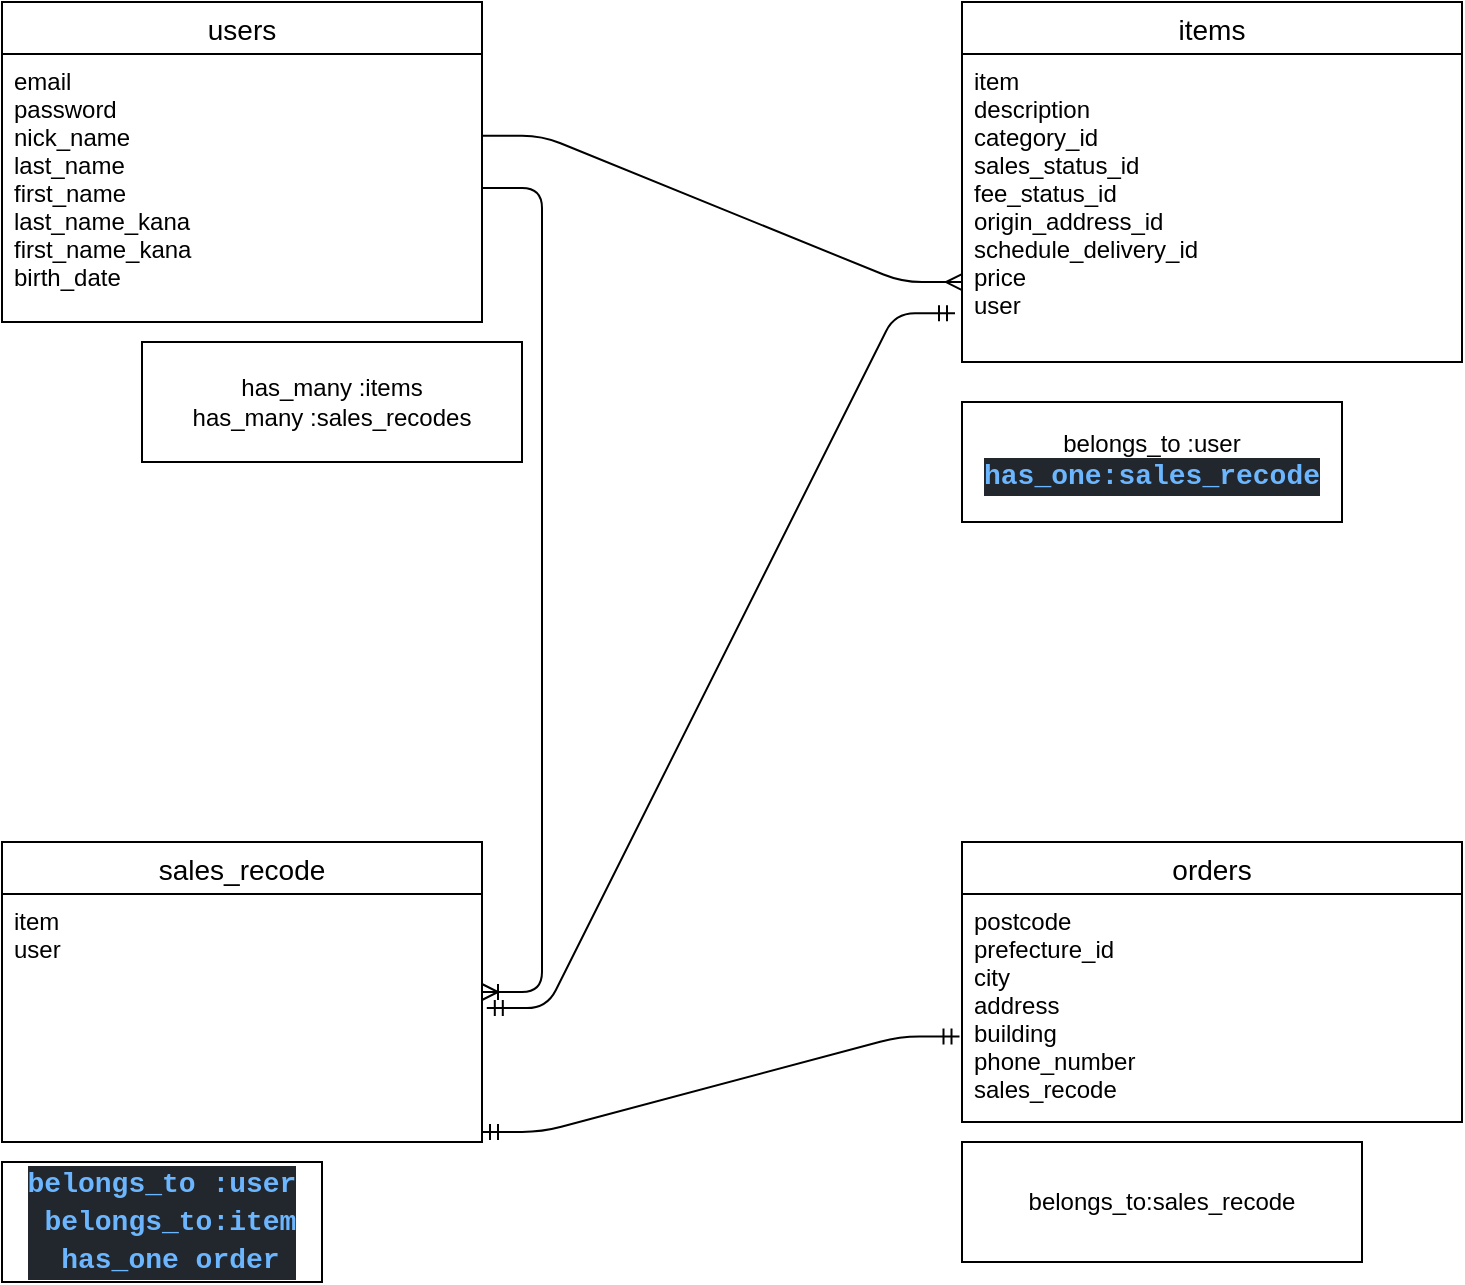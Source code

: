 <mxfile>
    <diagram id="27GWq-cPOnOxG4VY8avy" name="ページ1">
        <mxGraphModel dx="1442" dy="988" grid="1" gridSize="10" guides="1" tooltips="1" connect="1" arrows="1" fold="1" page="1" pageScale="1" pageWidth="827" pageHeight="1169" math="0" shadow="0">
            <root>
                <mxCell id="0"/>
                <mxCell id="1" parent="0"/>
                <mxCell id="2" value="users" style="swimlane;fontStyle=0;childLayout=stackLayout;horizontal=1;startSize=26;horizontalStack=0;resizeParent=1;resizeParentMax=0;resizeLast=0;collapsible=1;marginBottom=0;align=center;fontSize=14;" parent="1" vertex="1">
                    <mxGeometry x="40" y="120" width="240" height="160" as="geometry"/>
                </mxCell>
                <mxCell id="5" value="email&#10;password&#10;nick_name&#10;last_name&#10;first_name&#10;last_name_kana&#10;first_name_kana&#10;birth_date" style="text;strokeColor=none;fillColor=none;spacingLeft=4;spacingRight=4;overflow=hidden;rotatable=0;points=[[0,0.5],[1,0.5]];portConstraint=eastwest;fontSize=12;" parent="2" vertex="1">
                    <mxGeometry y="26" width="240" height="134" as="geometry"/>
                </mxCell>
                <mxCell id="6" value="items" style="swimlane;fontStyle=0;childLayout=stackLayout;horizontal=1;startSize=26;horizontalStack=0;resizeParent=1;resizeParentMax=0;resizeLast=0;collapsible=1;marginBottom=0;align=center;fontSize=14;" parent="1" vertex="1">
                    <mxGeometry x="520" y="120" width="250" height="180" as="geometry"/>
                </mxCell>
                <mxCell id="7" value="item                &#10;description         &#10;category_id         &#10;sales_status_id     &#10;fee_status_id       &#10;origin_address_id   &#10;schedule_delivery_id&#10;price               &#10;user                " style="text;strokeColor=none;fillColor=none;spacingLeft=4;spacingRight=4;overflow=hidden;rotatable=0;points=[[0,0.5],[1,0.5]];portConstraint=eastwest;fontSize=12;" parent="6" vertex="1">
                    <mxGeometry y="26" width="250" height="154" as="geometry"/>
                </mxCell>
                <mxCell id="10" value="orders" style="swimlane;fontStyle=0;childLayout=stackLayout;horizontal=1;startSize=26;horizontalStack=0;resizeParent=1;resizeParentMax=0;resizeLast=0;collapsible=1;marginBottom=0;align=center;fontSize=14;" parent="1" vertex="1">
                    <mxGeometry x="520" y="540" width="250" height="140" as="geometry"/>
                </mxCell>
                <mxCell id="12" value="postcode     &#10;prefecture_id&#10;city         &#10;address      &#10;building     &#10;phone_number &#10;sales_recode " style="text;strokeColor=none;fillColor=none;spacingLeft=4;spacingRight=4;overflow=hidden;rotatable=0;points=[[0,0.5],[1,0.5]];portConstraint=eastwest;fontSize=12;" parent="10" vertex="1">
                    <mxGeometry y="26" width="250" height="114" as="geometry"/>
                </mxCell>
                <mxCell id="31" value="" style="edgeStyle=entityRelationEdgeStyle;fontSize=12;html=1;endArrow=ERmany;entryX=0;entryY=0.043;entryDx=0;entryDy=0;entryPerimeter=0;exitX=1;exitY=0.305;exitDx=0;exitDy=0;exitPerimeter=0;" parent="1" source="5" edge="1">
                    <mxGeometry width="100" height="100" relative="1" as="geometry">
                        <mxPoint x="280" y="350" as="sourcePoint"/>
                        <mxPoint x="520" y="260.042" as="targetPoint"/>
                    </mxGeometry>
                </mxCell>
                <mxCell id="34" value="" style="edgeStyle=entityRelationEdgeStyle;fontSize=12;html=1;endArrow=ERmandOne;startArrow=ERmandOne;entryX=-0.014;entryY=0.842;entryDx=0;entryDy=0;entryPerimeter=0;exitX=1.01;exitY=0.46;exitDx=0;exitDy=0;exitPerimeter=0;" parent="1" target="7" edge="1" source="39">
                    <mxGeometry width="100" height="100" relative="1" as="geometry">
                        <mxPoint x="400" y="650" as="sourcePoint"/>
                        <mxPoint x="500" y="550" as="targetPoint"/>
                    </mxGeometry>
                </mxCell>
                <mxCell id="35" value="has_many&amp;nbsp;:items&lt;br&gt;has_many :sales_recodes" style="rounded=0;whiteSpace=wrap;html=1;" vertex="1" parent="1">
                    <mxGeometry x="110" y="290" width="190" height="60" as="geometry"/>
                </mxCell>
                <mxCell id="36" value="&lt;div&gt;belongs_to :user&lt;/div&gt;&lt;div&gt;&lt;div style=&quot;color: rgb(173, 186, 199); background-color: rgb(34, 39, 46); font-family: Consolas, &amp;quot;Courier New&amp;quot;, monospace; font-size: 14px; line-height: 19px;&quot;&gt;&lt;span style=&quot;color: #6cb6ff;font-weight: bold;&quot;&gt;has_one:sales_recode&lt;/span&gt;&lt;/div&gt;&lt;/div&gt;" style="rounded=0;whiteSpace=wrap;html=1;" vertex="1" parent="1">
                    <mxGeometry x="520" y="320" width="190" height="60" as="geometry"/>
                </mxCell>
                <mxCell id="37" value="&lt;div style=&quot;color: rgb(173, 186, 199); background-color: rgb(34, 39, 46); font-family: Consolas, &amp;quot;Courier New&amp;quot;, monospace; font-size: 14px; line-height: 19px;&quot;&gt;&lt;div&gt;&lt;span style=&quot;color: rgb(108, 182, 255); font-weight: bold;&quot;&gt;belongs_to&lt;/span&gt;&lt;span style=&quot;color: #6cb6ff;font-weight: bold;&quot;&gt;&amp;nbsp;:user&lt;/span&gt;&lt;/div&gt;&lt;div&gt;&lt;span style=&quot;color: rgb(108, 182, 255); font-weight: bold;&quot;&gt;&amp;nbsp;&lt;/span&gt;&lt;span style=&quot;color: rgb(108, 182, 255); font-weight: bold;&quot;&gt;belongs_to&lt;/span&gt;&lt;span style=&quot;color: rgb(108, 182, 255); font-weight: bold;&quot;&gt;:item&lt;/span&gt;&lt;br&gt;&lt;/div&gt;&lt;div&gt;&lt;span style=&quot;color: #6cb6ff;font-weight: bold;&quot;&gt;&amp;nbsp;has_one order&lt;/span&gt;&lt;/div&gt;&lt;/div&gt;" style="rounded=0;whiteSpace=wrap;html=1;" vertex="1" parent="1">
                    <mxGeometry x="40" y="700" width="160" height="60" as="geometry"/>
                </mxCell>
                <mxCell id="38" value="sales_recode" style="swimlane;fontStyle=0;childLayout=stackLayout;horizontal=1;startSize=26;horizontalStack=0;resizeParent=1;resizeParentMax=0;resizeLast=0;collapsible=1;marginBottom=0;align=center;fontSize=14;" vertex="1" parent="1">
                    <mxGeometry x="40" y="540" width="240" height="150" as="geometry"/>
                </mxCell>
                <mxCell id="39" value="item&#10;user" style="text;strokeColor=none;fillColor=none;spacingLeft=4;spacingRight=4;overflow=hidden;rotatable=0;points=[[0,0.5],[1,0.5]];portConstraint=eastwest;fontSize=12;" vertex="1" parent="38">
                    <mxGeometry y="26" width="240" height="124" as="geometry"/>
                </mxCell>
                <mxCell id="42" value="belongs_to:sales_recode" style="rounded=0;whiteSpace=wrap;html=1;" vertex="1" parent="1">
                    <mxGeometry x="520" y="690" width="200" height="60" as="geometry"/>
                </mxCell>
                <mxCell id="45" value="" style="edgeStyle=entityRelationEdgeStyle;fontSize=12;html=1;endArrow=ERmandOne;startArrow=ERmandOne;entryX=-0.005;entryY=0.625;entryDx=0;entryDy=0;entryPerimeter=0;" edge="1" parent="1" target="12">
                    <mxGeometry width="100" height="100" relative="1" as="geometry">
                        <mxPoint x="280" y="685" as="sourcePoint"/>
                        <mxPoint x="380" y="585" as="targetPoint"/>
                    </mxGeometry>
                </mxCell>
                <mxCell id="46" value="" style="edgeStyle=entityRelationEdgeStyle;fontSize=12;html=1;endArrow=ERoneToMany;" edge="1" parent="1" source="5" target="38">
                    <mxGeometry width="100" height="100" relative="1" as="geometry">
                        <mxPoint x="50" y="490" as="sourcePoint"/>
                        <mxPoint x="290" y="590" as="targetPoint"/>
                    </mxGeometry>
                </mxCell>
            </root>
        </mxGraphModel>
    </diagram>
</mxfile>